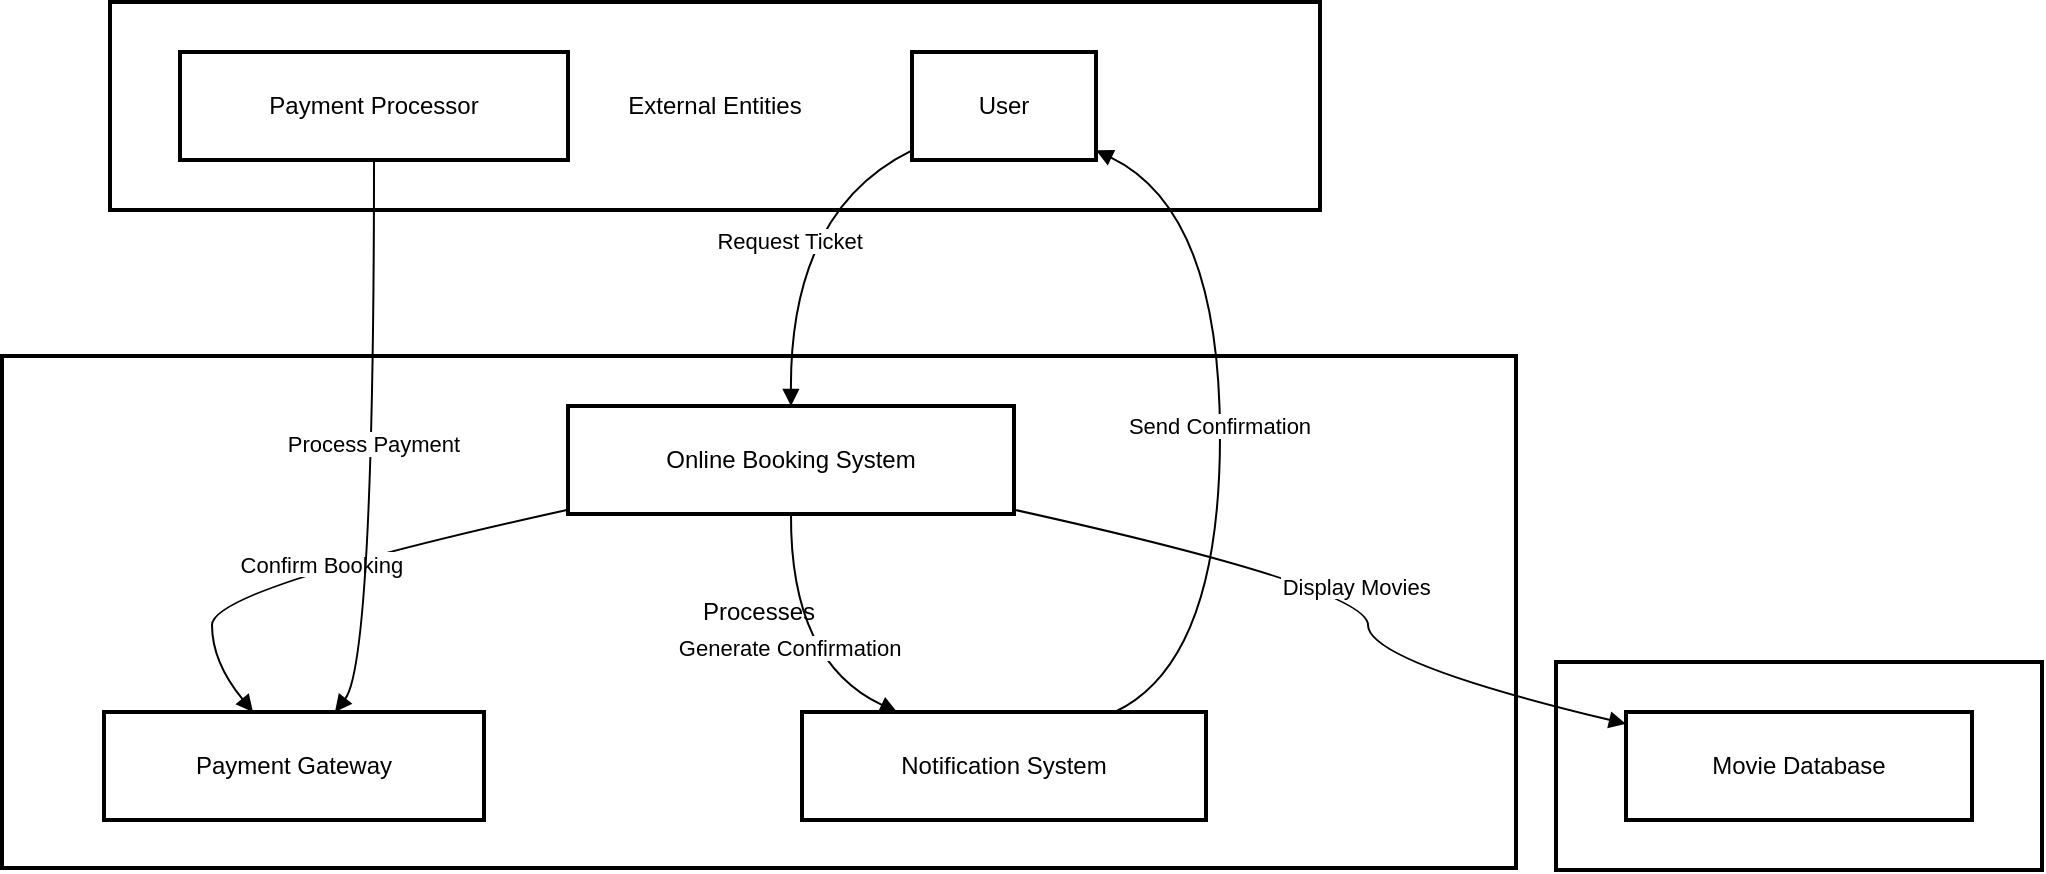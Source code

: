 <mxfile version="26.1.0">
  <diagram name="Page-1" id="wTmoVXARA6CLwVE1fvQG">
    <mxGraphModel>
      <root>
        <mxCell id="0" />
        <mxCell id="1" parent="0" />
        <mxCell id="2" value="Data Stores" style="whiteSpace=wrap;strokeWidth=2;" vertex="1" parent="1">
          <mxGeometry x="785" y="338" width="243" height="104" as="geometry" />
        </mxCell>
        <mxCell id="3" value="Processes" style="whiteSpace=wrap;strokeWidth=2;" vertex="1" parent="1">
          <mxGeometry x="8" y="185" width="757" height="256" as="geometry" />
        </mxCell>
        <mxCell id="4" value="External Entities" style="whiteSpace=wrap;strokeWidth=2;" vertex="1" parent="1">
          <mxGeometry x="62" y="8" width="605" height="104" as="geometry" />
        </mxCell>
        <mxCell id="5" value="User" style="whiteSpace=wrap;strokeWidth=2;" vertex="1" parent="1">
          <mxGeometry x="463" y="33" width="92" height="54" as="geometry" />
        </mxCell>
        <mxCell id="6" value="Online Booking System" style="whiteSpace=wrap;strokeWidth=2;" vertex="1" parent="1">
          <mxGeometry x="291" y="210" width="223" height="54" as="geometry" />
        </mxCell>
        <mxCell id="7" value="Movie Database" style="whiteSpace=wrap;strokeWidth=2;" vertex="1" parent="1">
          <mxGeometry x="820" y="363" width="173" height="54" as="geometry" />
        </mxCell>
        <mxCell id="8" value="Payment Gateway" style="whiteSpace=wrap;strokeWidth=2;" vertex="1" parent="1">
          <mxGeometry x="59" y="363" width="190" height="54" as="geometry" />
        </mxCell>
        <mxCell id="9" value="Notification System" style="whiteSpace=wrap;strokeWidth=2;" vertex="1" parent="1">
          <mxGeometry x="408" y="363" width="202" height="54" as="geometry" />
        </mxCell>
        <mxCell id="10" value="Payment Processor" style="whiteSpace=wrap;strokeWidth=2;" vertex="1" parent="1">
          <mxGeometry x="97" y="33" width="194" height="54" as="geometry" />
        </mxCell>
        <mxCell id="11" value="Request Ticket" style="curved=1;startArrow=none;endArrow=block;exitX=0;exitY=0.91;entryX=0.5;entryY=0.01;" edge="1" parent="1" source="5" target="6">
          <mxGeometry relative="1" as="geometry">
            <Array as="points">
              <mxPoint x="402" y="112" />
            </Array>
          </mxGeometry>
        </mxCell>
        <mxCell id="12" value="Display Movies" style="curved=1;startArrow=none;endArrow=block;exitX=1;exitY=0.96;entryX=0;entryY=0.11;" edge="1" parent="1" source="6" target="7">
          <mxGeometry relative="1" as="geometry">
            <Array as="points">
              <mxPoint x="691" y="301" />
              <mxPoint x="691" y="338" />
            </Array>
          </mxGeometry>
        </mxCell>
        <mxCell id="13" value="Confirm Booking" style="curved=1;startArrow=none;endArrow=block;exitX=0;exitY=0.96;entryX=0.39;entryY=-0.01;" edge="1" parent="1" source="6" target="8">
          <mxGeometry relative="1" as="geometry">
            <Array as="points">
              <mxPoint x="113" y="301" />
              <mxPoint x="113" y="338" />
            </Array>
          </mxGeometry>
        </mxCell>
        <mxCell id="14" value="Generate Confirmation" style="curved=1;startArrow=none;endArrow=block;exitX=0.5;exitY=1.01;entryX=0.23;entryY=-0.01;" edge="1" parent="1" source="6" target="9">
          <mxGeometry relative="1" as="geometry">
            <Array as="points">
              <mxPoint x="402" y="338" />
            </Array>
          </mxGeometry>
        </mxCell>
        <mxCell id="15" value="Process Payment" style="curved=1;startArrow=none;endArrow=block;exitX=0.5;exitY=1;entryX=0.61;entryY=-0.01;" edge="1" parent="1" source="10" target="8">
          <mxGeometry relative="1" as="geometry">
            <Array as="points">
              <mxPoint x="194" y="338" />
            </Array>
          </mxGeometry>
        </mxCell>
        <mxCell id="16" value="Send Confirmation" style="curved=1;startArrow=none;endArrow=block;exitX=0.78;exitY=-0.01;entryX=1;entryY=0.91;" edge="1" parent="1" source="9" target="5">
          <mxGeometry relative="1" as="geometry">
            <Array as="points">
              <mxPoint x="617" y="338" />
              <mxPoint x="617" y="112" />
            </Array>
          </mxGeometry>
        </mxCell>
      </root>
    </mxGraphModel>
  </diagram>
</mxfile>
